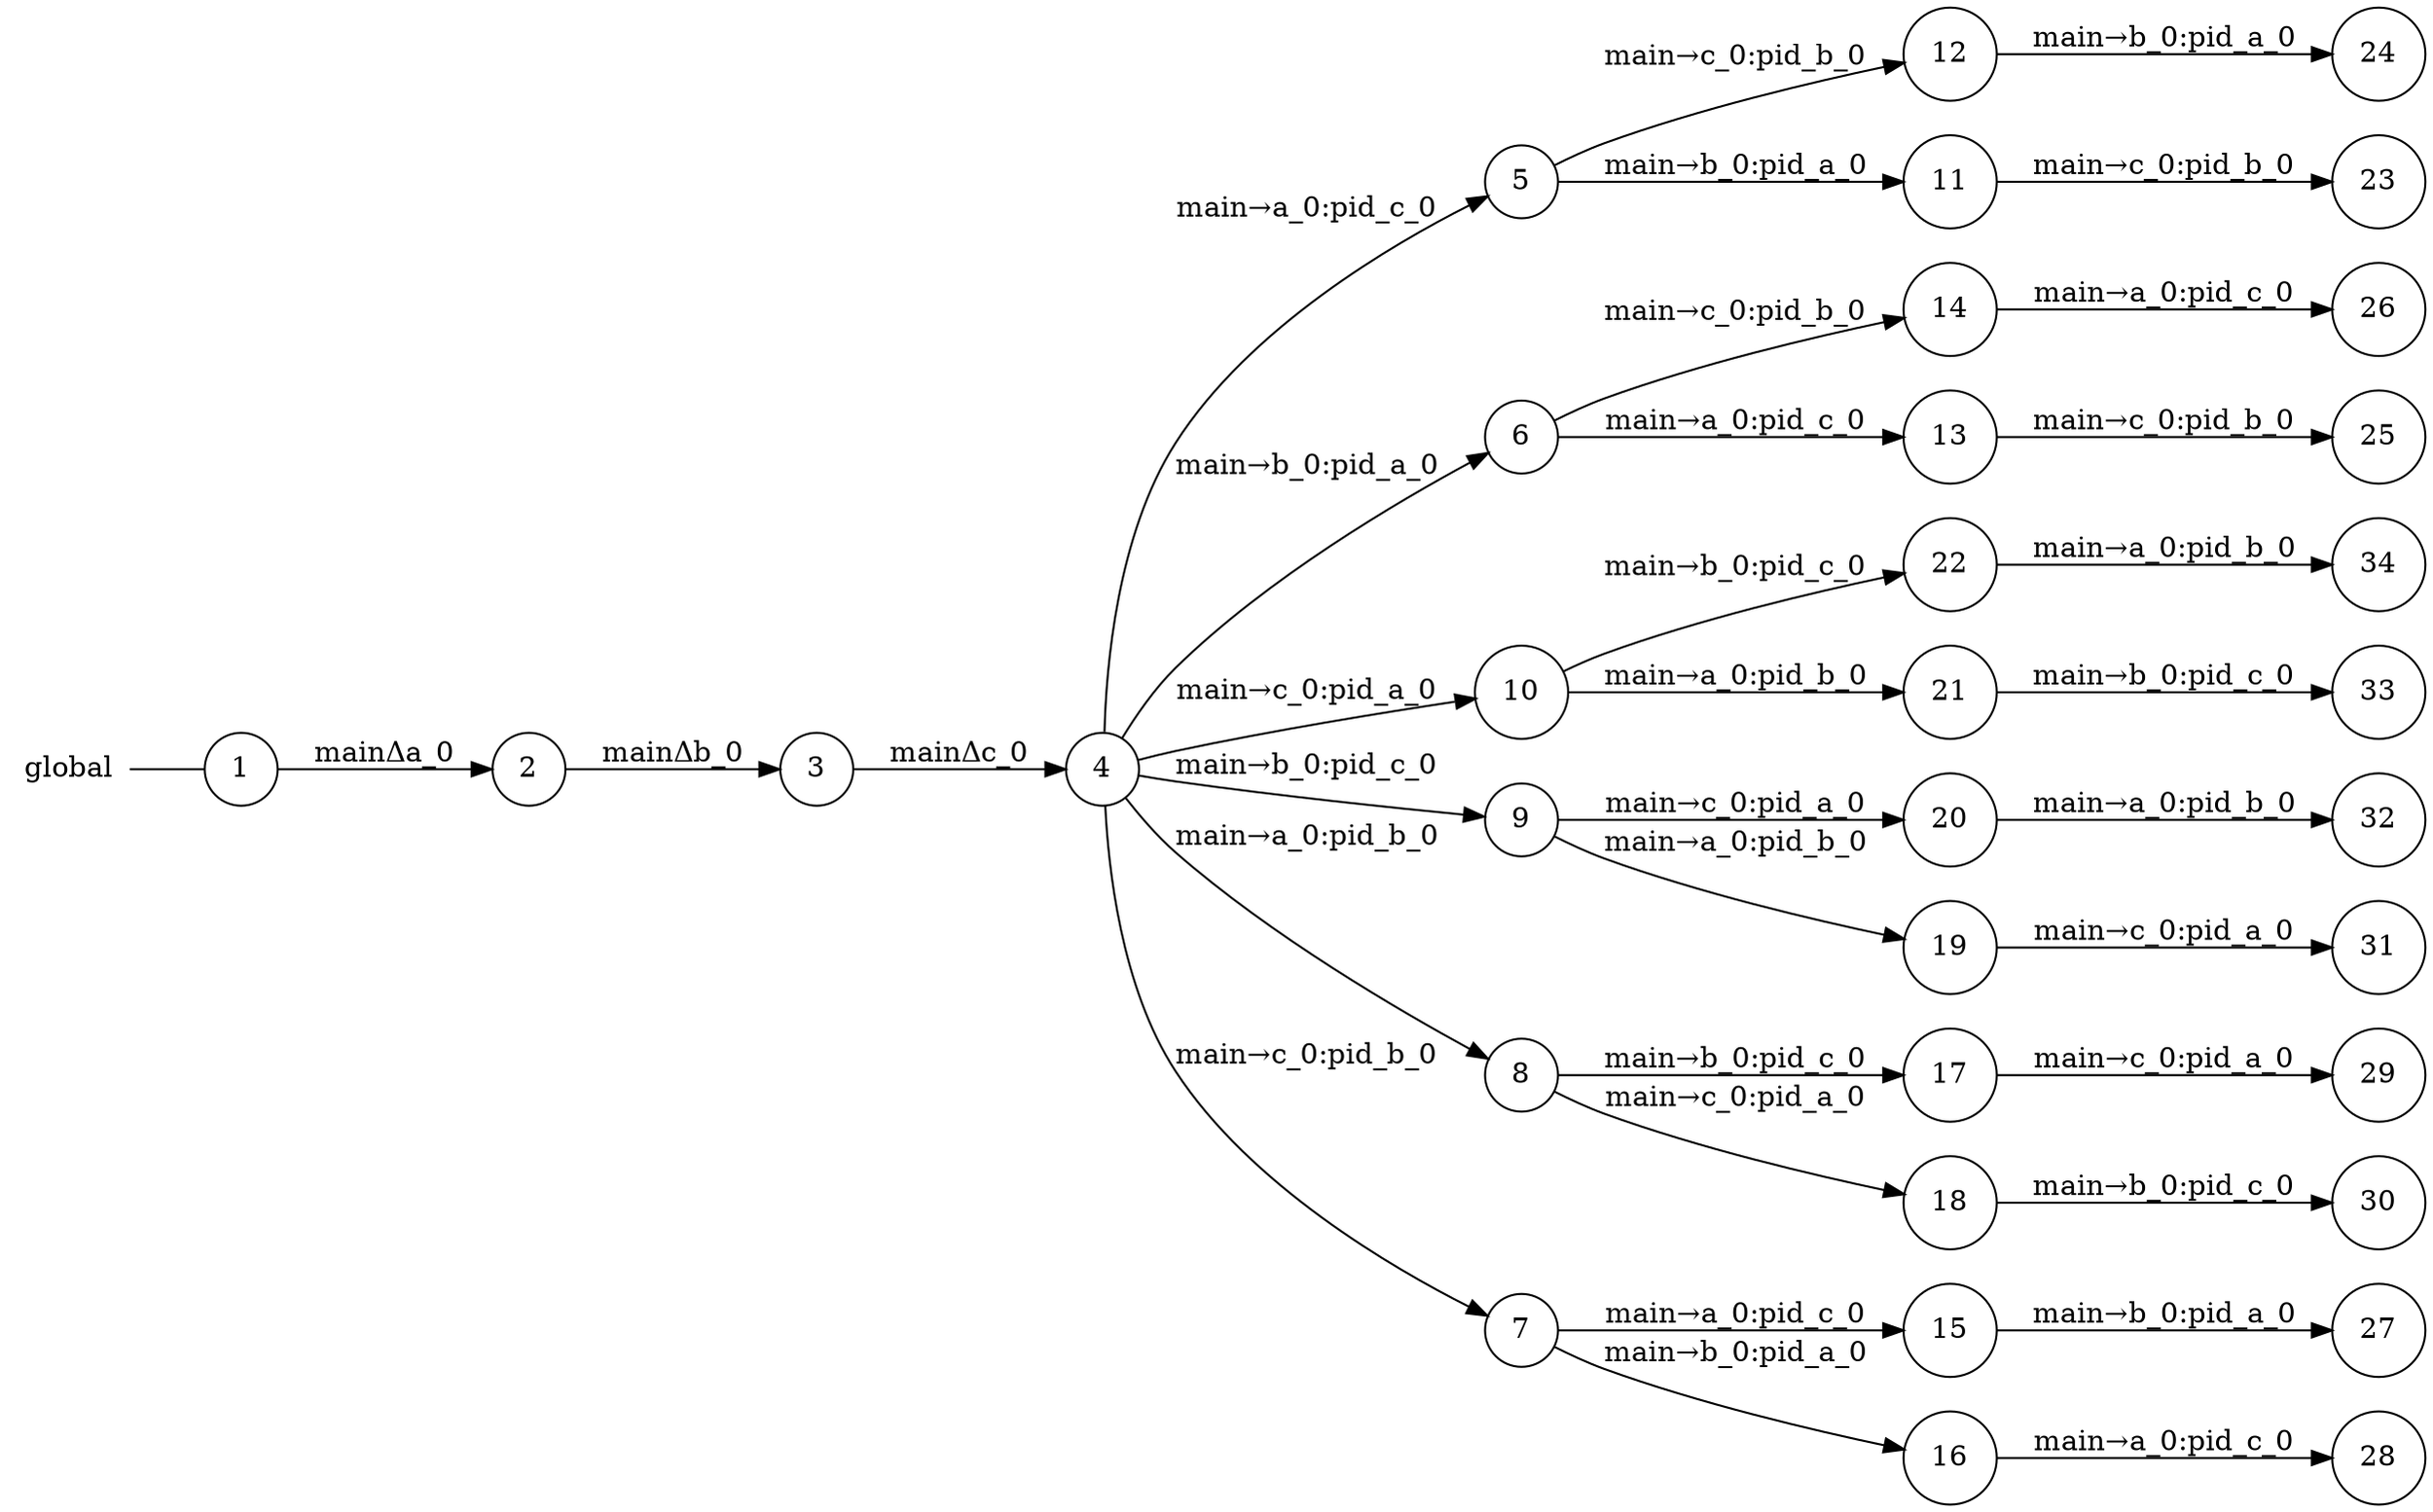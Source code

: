 digraph global {
	rankdir="LR";
	n_0 [label="global", shape="plaintext"];
	n_1 [id="33", shape=circle, label="33"];
	n_2 [id="34", shape=circle, label="34"];
	n_3 [id="20", shape=circle, label="20"];
	n_4 [id="27", shape=circle, label="27"];
	n_5 [id="29", shape=circle, label="29"];
	n_6 [id="23", shape=circle, label="23"];
	n_7 [id="25", shape=circle, label="25"];
	n_8 [id="5", shape=circle, label="5"];
	n_9 [id="28", shape=circle, label="28"];
	n_10 [id="15", shape=circle, label="15"];
	n_11 [id="19", shape=circle, label="19"];
	n_12 [id="12", shape=circle, label="12"];
	n_13 [id="11", shape=circle, label="11"];
	n_14 [id="17", shape=circle, label="17"];
	n_15 [id="18", shape=circle, label="18"];
	n_16 [id="14", shape=circle, label="14"];
	n_17 [id="6", shape=circle, label="6"];
	n_18 [id="13", shape=circle, label="13"];
	n_19 [id="24", shape=circle, label="24"];
	n_20 [id="10", shape=circle, label="10"];
	n_21 [id="30", shape=circle, label="30"];
	n_22 [id="22", shape=circle, label="22"];
	n_23 [id="1", shape=circle, label="1"];
	n_0 -> n_23 [arrowhead=none];
	n_24 [id="26", shape=circle, label="26"];
	n_25 [id="9", shape=circle, label="9"];
	n_26 [id="2", shape=circle, label="2"];
	n_27 [id="21", shape=circle, label="21"];
	n_28 [id="8", shape=circle, label="8"];
	n_29 [id="4", shape=circle, label="4"];
	n_30 [id="31", shape=circle, label="31"];
	n_31 [id="32", shape=circle, label="32"];
	n_32 [id="7", shape=circle, label="7"];
	n_33 [id="3", shape=circle, label="3"];
	n_34 [id="16", shape=circle, label="16"];

	n_22 -> n_2 [id="[$e|32]", label="main→a_0:pid_b_0"];
	n_11 -> n_30 [id="[$e|29]", label="main→c_0:pid_a_0"];
	n_17 -> n_18 [id="[$e|11]", label="main→a_0:pid_c_0"];
	n_29 -> n_8 [id="[$e|3]", label="main→a_0:pid_c_0"];
	n_15 -> n_21 [id="[$e|28]", label="main→b_0:pid_c_0"];
	n_23 -> n_26 [id="[$e|0]", label="mainΔa_0"];
	n_29 -> n_25 [id="[$e|7]", label="main→b_0:pid_c_0"];
	n_3 -> n_31 [id="[$e|30]", label="main→a_0:pid_b_0"];
	n_13 -> n_6 [id="[$e|21]", label="main→c_0:pid_b_0"];
	n_28 -> n_14 [id="[$e|15]", label="main→b_0:pid_c_0"];
	n_28 -> n_15 [id="[$e|16]", label="main→c_0:pid_a_0"];
	n_29 -> n_17 [id="[$e|4]", label="main→b_0:pid_a_0"];
	n_29 -> n_32 [id="[$e|5]", label="main→c_0:pid_b_0"];
	n_32 -> n_10 [id="[$e|13]", label="main→a_0:pid_c_0"];
	n_8 -> n_13 [id="[$e|9]", label="main→b_0:pid_a_0"];
	n_25 -> n_3 [id="[$e|18]", label="main→c_0:pid_a_0"];
	n_14 -> n_5 [id="[$e|27]", label="main→c_0:pid_a_0"];
	n_27 -> n_1 [id="[$e|31]", label="main→b_0:pid_c_0"];
	n_8 -> n_12 [id="[$e|10]", label="main→c_0:pid_b_0"];
	n_20 -> n_22 [id="[$e|20]", label="main→b_0:pid_c_0"];
	n_32 -> n_34 [id="[$e|14]", label="main→b_0:pid_a_0"];
	n_20 -> n_27 [id="[$e|19]", label="main→a_0:pid_b_0"];
	n_26 -> n_33 [id="[$e|1]", label="mainΔb_0"];
	n_12 -> n_19 [id="[$e|22]", label="main→b_0:pid_a_0"];
	n_10 -> n_4 [id="[$e|25]", label="main→b_0:pid_a_0"];
	n_29 -> n_20 [id="[$e|8]", label="main→c_0:pid_a_0"];
	n_16 -> n_24 [id="[$e|24]", label="main→a_0:pid_c_0"];
	n_34 -> n_9 [id="[$e|26]", label="main→a_0:pid_c_0"];
	n_17 -> n_16 [id="[$e|12]", label="main→c_0:pid_b_0"];
	n_25 -> n_11 [id="[$e|17]", label="main→a_0:pid_b_0"];
	n_33 -> n_29 [id="[$e|2]", label="mainΔc_0"];
	n_29 -> n_28 [id="[$e|6]", label="main→a_0:pid_b_0"];
	n_18 -> n_7 [id="[$e|23]", label="main→c_0:pid_b_0"];
}

